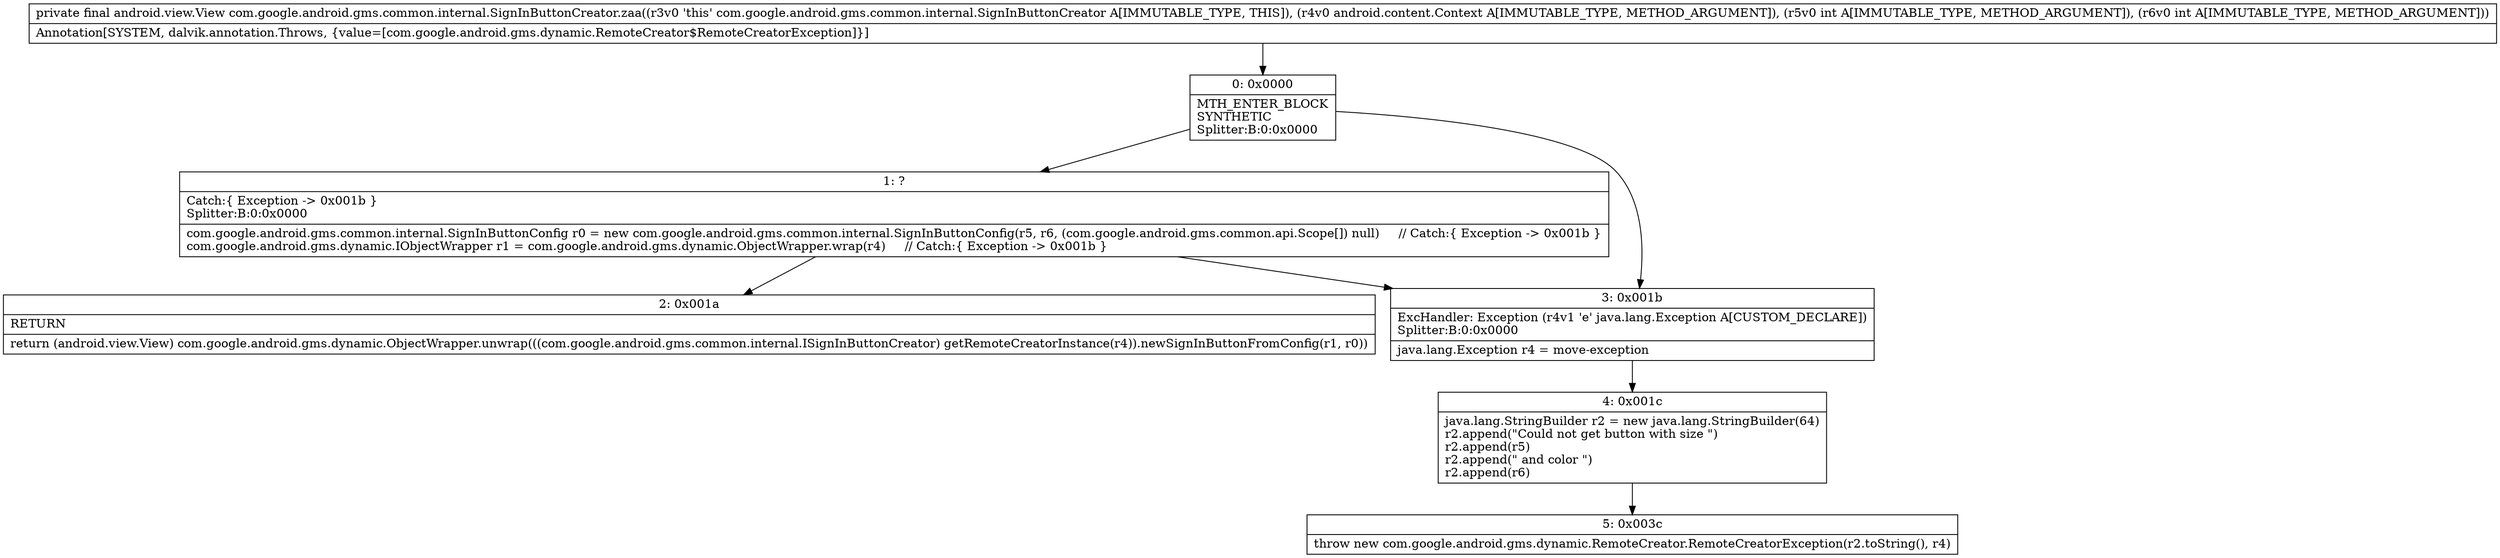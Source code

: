 digraph "CFG forcom.google.android.gms.common.internal.SignInButtonCreator.zaa(Landroid\/content\/Context;II)Landroid\/view\/View;" {
Node_0 [shape=record,label="{0\:\ 0x0000|MTH_ENTER_BLOCK\lSYNTHETIC\lSplitter:B:0:0x0000\l}"];
Node_1 [shape=record,label="{1\:\ ?|Catch:\{ Exception \-\> 0x001b \}\lSplitter:B:0:0x0000\l|com.google.android.gms.common.internal.SignInButtonConfig r0 = new com.google.android.gms.common.internal.SignInButtonConfig(r5, r6, (com.google.android.gms.common.api.Scope[]) null)     \/\/ Catch:\{ Exception \-\> 0x001b \}\lcom.google.android.gms.dynamic.IObjectWrapper r1 = com.google.android.gms.dynamic.ObjectWrapper.wrap(r4)     \/\/ Catch:\{ Exception \-\> 0x001b \}\l}"];
Node_2 [shape=record,label="{2\:\ 0x001a|RETURN\l|return (android.view.View) com.google.android.gms.dynamic.ObjectWrapper.unwrap(((com.google.android.gms.common.internal.ISignInButtonCreator) getRemoteCreatorInstance(r4)).newSignInButtonFromConfig(r1, r0))\l}"];
Node_3 [shape=record,label="{3\:\ 0x001b|ExcHandler: Exception (r4v1 'e' java.lang.Exception A[CUSTOM_DECLARE])\lSplitter:B:0:0x0000\l|java.lang.Exception r4 = move\-exception\l}"];
Node_4 [shape=record,label="{4\:\ 0x001c|java.lang.StringBuilder r2 = new java.lang.StringBuilder(64)\lr2.append(\"Could not get button with size \")\lr2.append(r5)\lr2.append(\" and color \")\lr2.append(r6)\l}"];
Node_5 [shape=record,label="{5\:\ 0x003c|throw new com.google.android.gms.dynamic.RemoteCreator.RemoteCreatorException(r2.toString(), r4)\l}"];
MethodNode[shape=record,label="{private final android.view.View com.google.android.gms.common.internal.SignInButtonCreator.zaa((r3v0 'this' com.google.android.gms.common.internal.SignInButtonCreator A[IMMUTABLE_TYPE, THIS]), (r4v0 android.content.Context A[IMMUTABLE_TYPE, METHOD_ARGUMENT]), (r5v0 int A[IMMUTABLE_TYPE, METHOD_ARGUMENT]), (r6v0 int A[IMMUTABLE_TYPE, METHOD_ARGUMENT]))  | Annotation[SYSTEM, dalvik.annotation.Throws, \{value=[com.google.android.gms.dynamic.RemoteCreator$RemoteCreatorException]\}]\l}"];
MethodNode -> Node_0;
Node_0 -> Node_1;
Node_0 -> Node_3;
Node_1 -> Node_2;
Node_1 -> Node_3;
Node_3 -> Node_4;
Node_4 -> Node_5;
}

